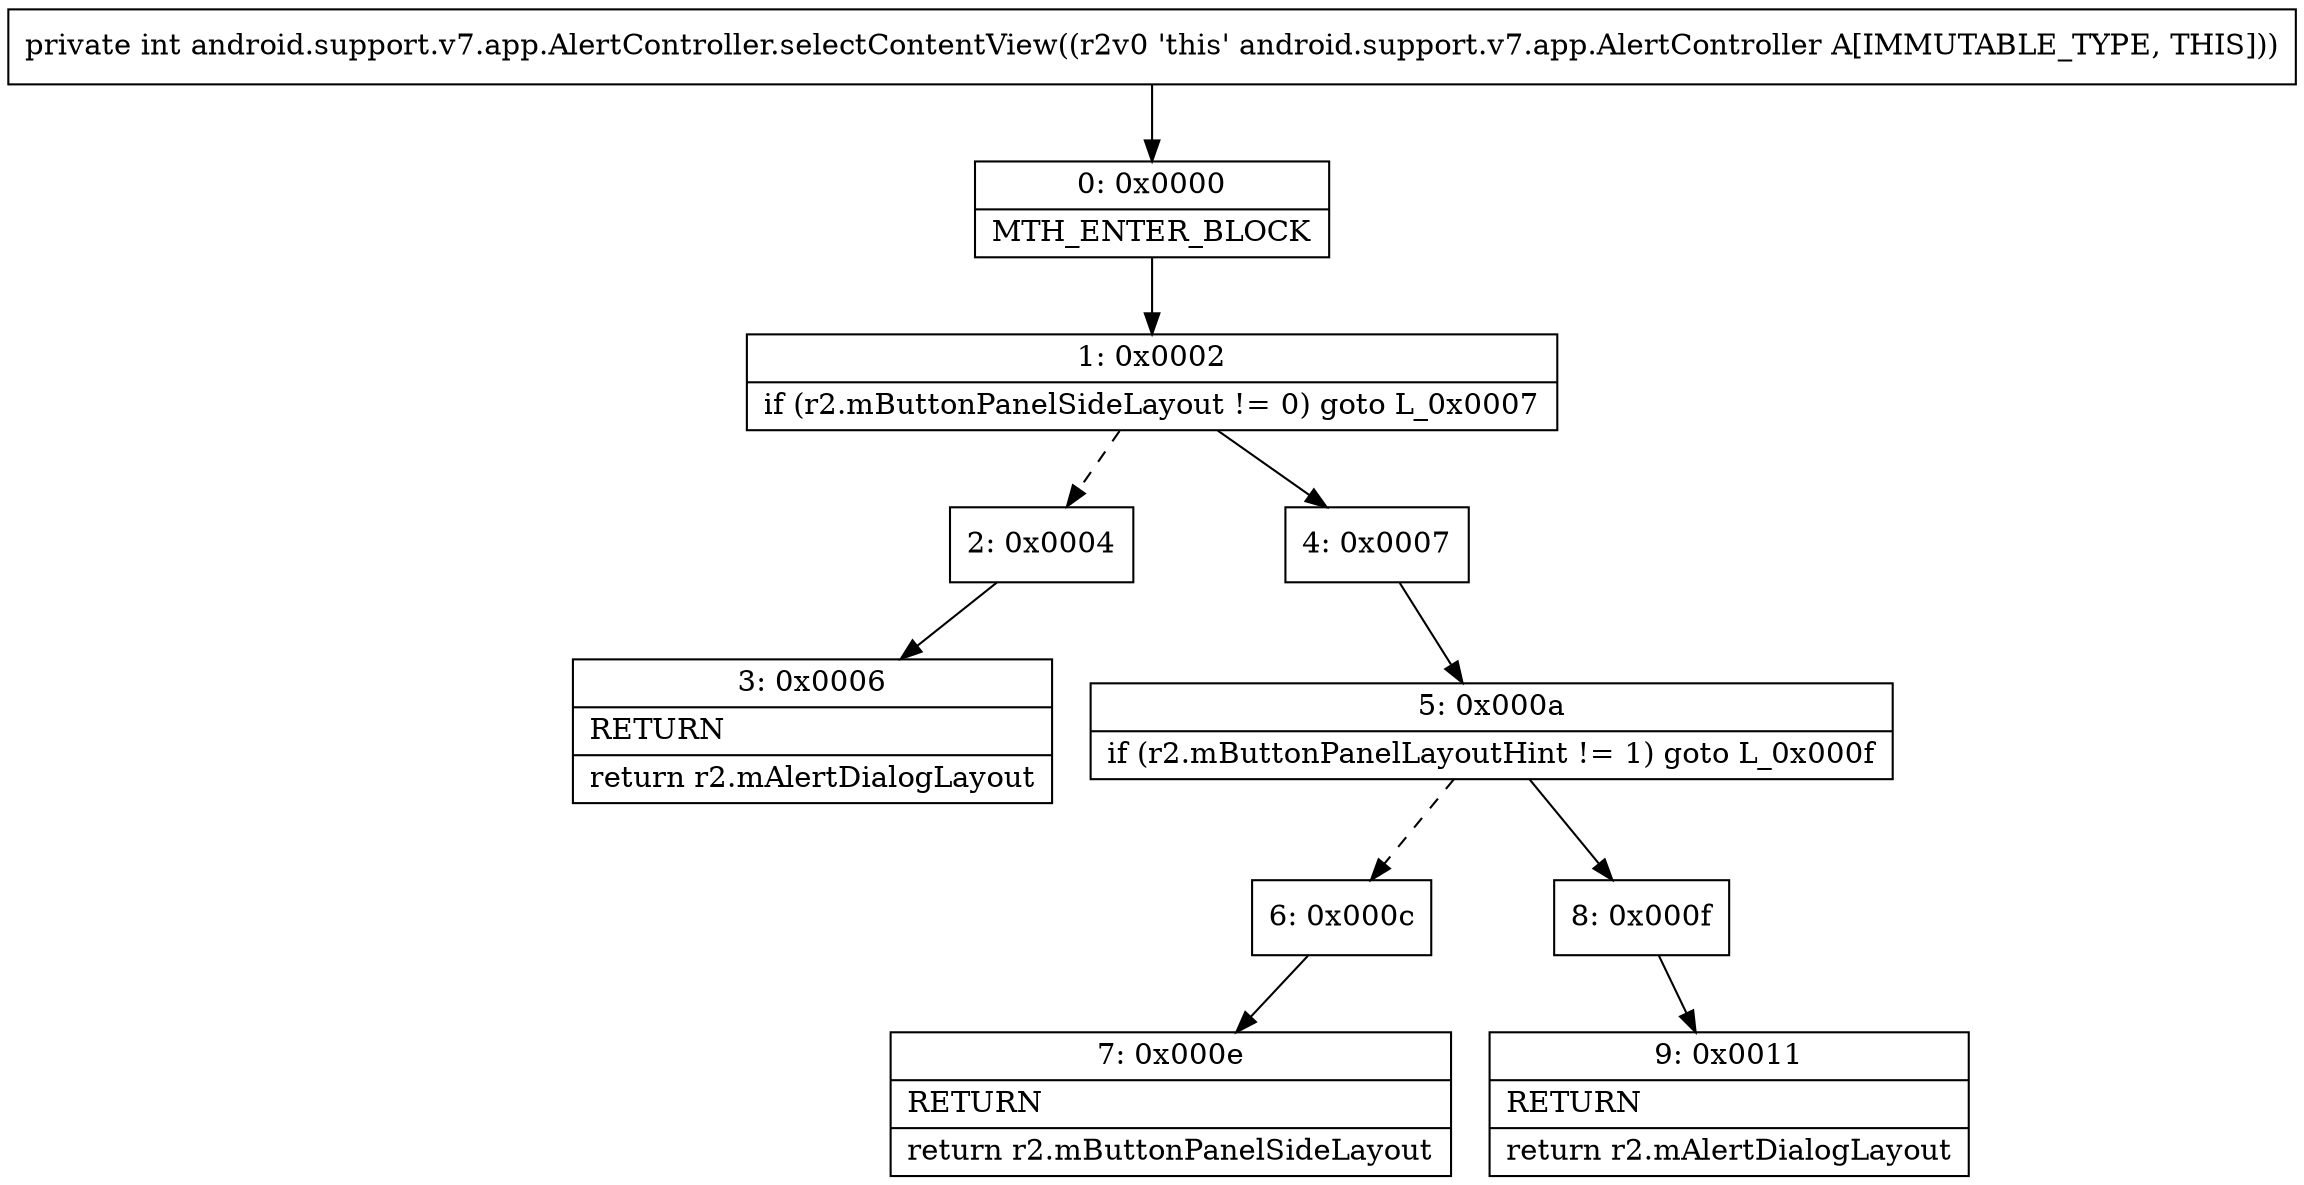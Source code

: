 digraph "CFG forandroid.support.v7.app.AlertController.selectContentView()I" {
Node_0 [shape=record,label="{0\:\ 0x0000|MTH_ENTER_BLOCK\l}"];
Node_1 [shape=record,label="{1\:\ 0x0002|if (r2.mButtonPanelSideLayout != 0) goto L_0x0007\l}"];
Node_2 [shape=record,label="{2\:\ 0x0004}"];
Node_3 [shape=record,label="{3\:\ 0x0006|RETURN\l|return r2.mAlertDialogLayout\l}"];
Node_4 [shape=record,label="{4\:\ 0x0007}"];
Node_5 [shape=record,label="{5\:\ 0x000a|if (r2.mButtonPanelLayoutHint != 1) goto L_0x000f\l}"];
Node_6 [shape=record,label="{6\:\ 0x000c}"];
Node_7 [shape=record,label="{7\:\ 0x000e|RETURN\l|return r2.mButtonPanelSideLayout\l}"];
Node_8 [shape=record,label="{8\:\ 0x000f}"];
Node_9 [shape=record,label="{9\:\ 0x0011|RETURN\l|return r2.mAlertDialogLayout\l}"];
MethodNode[shape=record,label="{private int android.support.v7.app.AlertController.selectContentView((r2v0 'this' android.support.v7.app.AlertController A[IMMUTABLE_TYPE, THIS])) }"];
MethodNode -> Node_0;
Node_0 -> Node_1;
Node_1 -> Node_2[style=dashed];
Node_1 -> Node_4;
Node_2 -> Node_3;
Node_4 -> Node_5;
Node_5 -> Node_6[style=dashed];
Node_5 -> Node_8;
Node_6 -> Node_7;
Node_8 -> Node_9;
}

